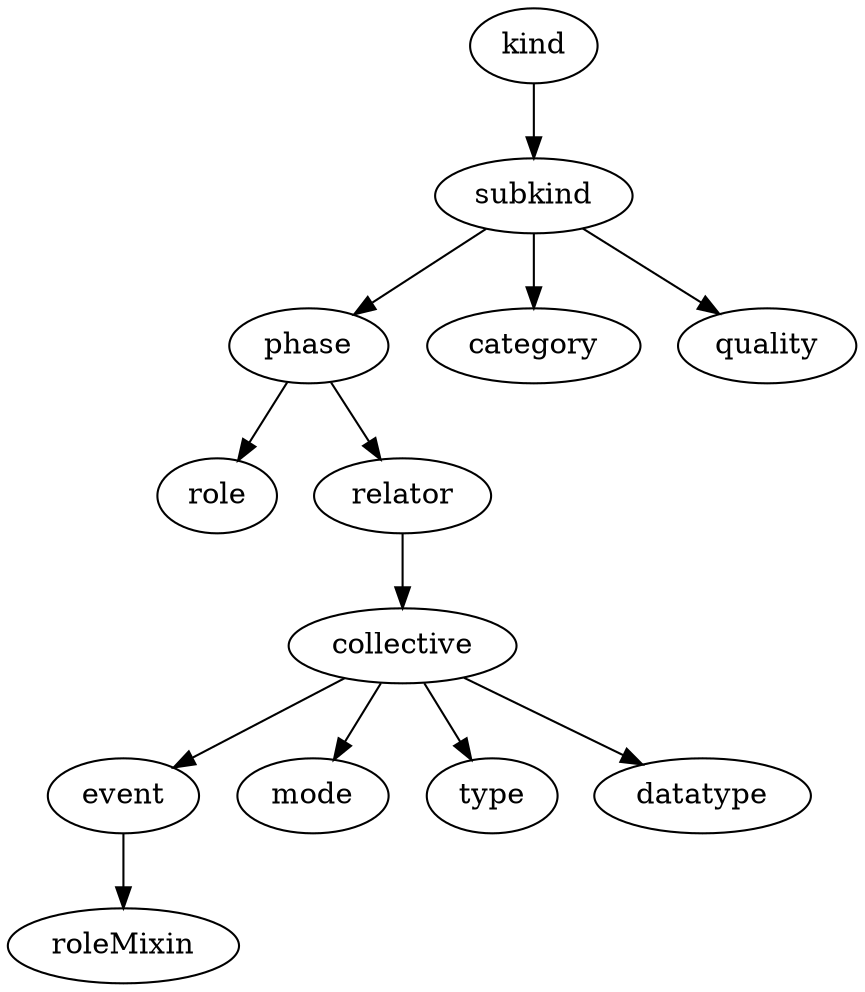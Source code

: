 strict digraph  {
kind;
subkind;
phase;
category;
quality;
role;
relator;
collective;
event;
mode;
type;
datatype;
roleMixin;
kind -> subkind;
subkind -> phase;
subkind -> category;
subkind -> quality;
phase -> role;
phase -> relator;
relator -> collective;
collective -> event;
collective -> mode;
collective -> type;
collective -> datatype;
event -> roleMixin;
}
